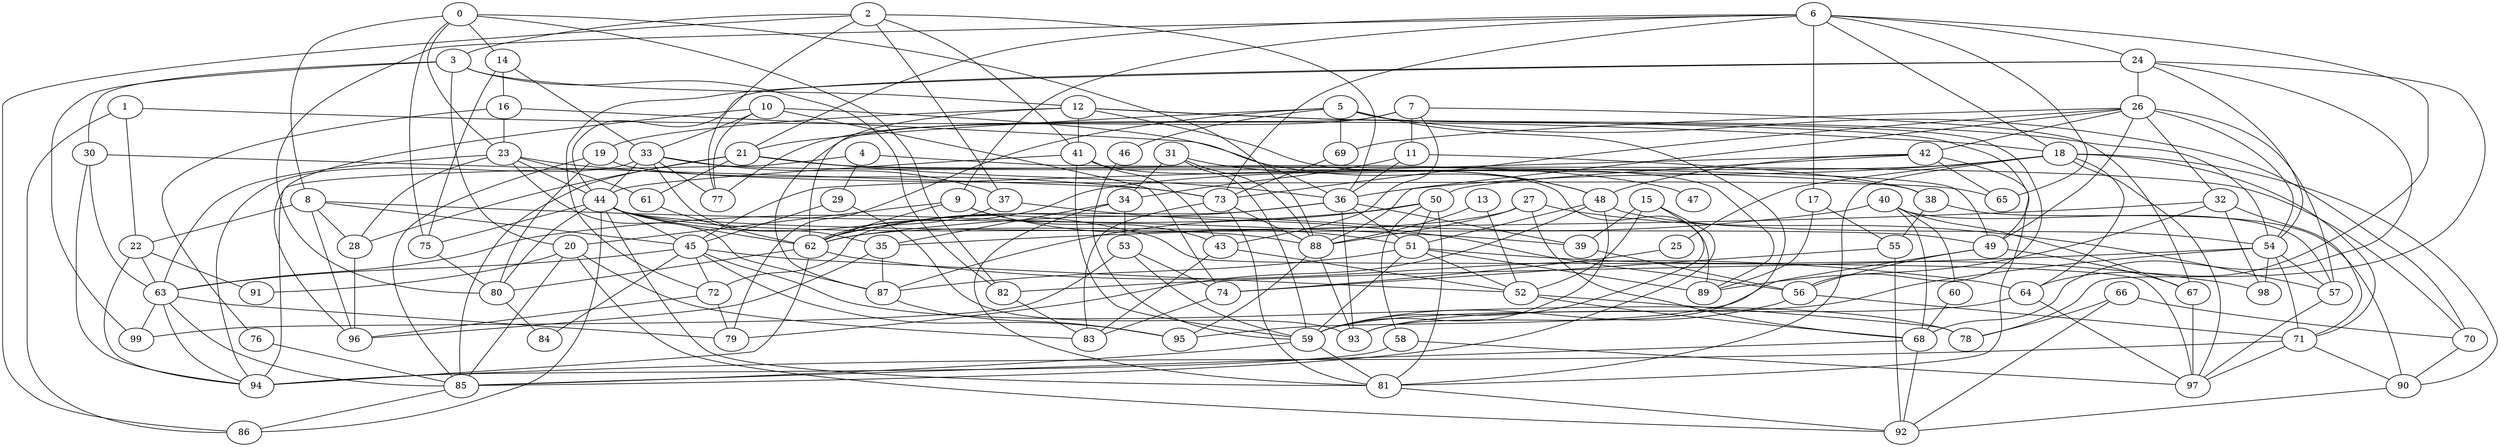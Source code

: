 strict graph "gnp_random_graph(100,0.06)" {
0;
1;
2;
3;
4;
5;
6;
7;
8;
9;
10;
11;
12;
13;
14;
15;
16;
17;
18;
19;
20;
21;
22;
23;
24;
25;
26;
27;
28;
29;
30;
31;
32;
33;
34;
35;
36;
37;
38;
39;
40;
41;
42;
43;
44;
45;
46;
47;
48;
49;
50;
51;
52;
53;
54;
55;
56;
57;
58;
59;
60;
61;
62;
63;
64;
65;
66;
67;
68;
69;
70;
71;
72;
73;
74;
75;
76;
77;
78;
79;
80;
81;
82;
83;
84;
85;
86;
87;
88;
89;
90;
91;
92;
93;
94;
95;
96;
97;
98;
99;
0 -- 8  [is_available=True, prob="0.489349077233"];
0 -- 75  [is_available=True, prob="0.391347005191"];
0 -- 14  [is_available=True, prob="0.890707647599"];
0 -- 82  [is_available=True, prob="1.0"];
0 -- 23  [is_available=True, prob="0.0385971316568"];
0 -- 88  [is_available=True, prob="0.79735008029"];
1 -- 18  [is_available=True, prob="1.0"];
1 -- 86  [is_available=True, prob="0.985055686357"];
1 -- 22  [is_available=True, prob="0.968380579702"];
2 -- 3  [is_available=True, prob="0.881608851637"];
2 -- 36  [is_available=True, prob="0.891990817246"];
2 -- 37  [is_available=True, prob="0.929044315944"];
2 -- 41  [is_available=True, prob="1.0"];
2 -- 77  [is_available=True, prob="1.0"];
2 -- 86  [is_available=True, prob="0.199816107988"];
3 -- 99  [is_available=True, prob="1.0"];
3 -- 12  [is_available=True, prob="1.0"];
3 -- 82  [is_available=True, prob="0.21190605066"];
3 -- 20  [is_available=True, prob="1.0"];
3 -- 30  [is_available=True, prob="0.42549435291"];
4 -- 49  [is_available=True, prob="0.881871755992"];
4 -- 29  [is_available=True, prob="0.615307798597"];
4 -- 94  [is_available=True, prob="1.0"];
5 -- 69  [is_available=True, prob="0.771763967431"];
5 -- 70  [is_available=True, prob="1.0"];
5 -- 46  [is_available=True, prob="0.173301006772"];
5 -- 79  [is_available=True, prob="1.0"];
5 -- 21  [is_available=True, prob="0.933983261342"];
5 -- 56  [is_available=True, prob="0.954227155326"];
5 -- 93  [is_available=True, prob="1.0"];
6 -- 64  [is_available=True, prob="0.258011287478"];
6 -- 65  [is_available=True, prob="0.318782674674"];
6 -- 9  [is_available=True, prob="0.779452293087"];
6 -- 80  [is_available=True, prob="0.142113651592"];
6 -- 17  [is_available=True, prob="1.0"];
6 -- 18  [is_available=True, prob="0.0181102124136"];
6 -- 21  [is_available=True, prob="1.0"];
6 -- 73  [is_available=True, prob="0.778313005318"];
6 -- 24  [is_available=True, prob="0.18695079591"];
7 -- 43  [is_available=True, prob="0.615520379323"];
7 -- 67  [is_available=True, prob="0.363447364102"];
7 -- 11  [is_available=True, prob="1.0"];
7 -- 77  [is_available=True, prob="1.0"];
7 -- 87  [is_available=True, prob="0.165466544263"];
8 -- 96  [is_available=True, prob="0.700303410688"];
8 -- 39  [is_available=True, prob="1.0"];
8 -- 45  [is_available=True, prob="1.0"];
8 -- 22  [is_available=True, prob="0.430013730338"];
8 -- 28  [is_available=True, prob="0.556467165248"];
9 -- 51  [is_available=True, prob="0.663605247785"];
9 -- 43  [is_available=True, prob="0.724963398225"];
9 -- 20  [is_available=True, prob="1.0"];
9 -- 62  [is_available=True, prob="0.0274350756082"];
10 -- 96  [is_available=True, prob="0.238742392863"];
10 -- 33  [is_available=True, prob="0.408856361866"];
10 -- 74  [is_available=True, prob="0.490617577239"];
10 -- 36  [is_available=True, prob="1.0"];
10 -- 77  [is_available=True, prob="0.98088337351"];
11 -- 34  [is_available=True, prob="0.11994684974"];
11 -- 36  [is_available=True, prob="0.41831168121"];
11 -- 38  [is_available=True, prob="0.204391361748"];
12 -- 41  [is_available=True, prob="0.542326575711"];
12 -- 49  [is_available=True, prob="0.12370384005"];
12 -- 19  [is_available=True, prob="0.476568323409"];
12 -- 54  [is_available=True, prob="1.0"];
12 -- 89  [is_available=True, prob="0.520052054545"];
12 -- 62  [is_available=True, prob="1.0"];
13 -- 88  [is_available=True, prob="0.933185114898"];
13 -- 52  [is_available=True, prob="0.818987511913"];
14 -- 16  [is_available=True, prob="0.993641174867"];
14 -- 75  [is_available=True, prob="0.77627260036"];
14 -- 33  [is_available=True, prob="1.0"];
15 -- 59  [is_available=True, prob="0.0372982384491"];
15 -- 52  [is_available=True, prob="0.868843346415"];
15 -- 85  [is_available=True, prob="0.606132837176"];
15 -- 39  [is_available=True, prob="1.0"];
16 -- 48  [is_available=True, prob="0.607575692481"];
16 -- 76  [is_available=True, prob="1.0"];
16 -- 23  [is_available=True, prob="0.481178785557"];
17 -- 89  [is_available=True, prob="1.0"];
17 -- 55  [is_available=True, prob="0.171190886089"];
18 -- 64  [is_available=True, prob="0.23944876167"];
18 -- 36  [is_available=True, prob="0.680279986978"];
18 -- 71  [is_available=True, prob="0.166497733429"];
18 -- 81  [is_available=True, prob="0.91150508094"];
18 -- 97  [is_available=True, prob="1.0"];
18 -- 25  [is_available=True, prob="0.292673635678"];
18 -- 90  [is_available=True, prob="0.817341147921"];
18 -- 62  [is_available=True, prob="0.0128246131944"];
19 -- 80  [is_available=True, prob="0.515347133615"];
19 -- 65  [is_available=True, prob="1.0"];
19 -- 85  [is_available=True, prob="0.396493780106"];
20 -- 83  [is_available=True, prob="1.0"];
20 -- 85  [is_available=True, prob="1.0"];
20 -- 91  [is_available=True, prob="1.0"];
20 -- 92  [is_available=True, prob="0.120649022966"];
21 -- 36  [is_available=True, prob="0.575918808737"];
21 -- 70  [is_available=True, prob="0.804533595556"];
21 -- 47  [is_available=True, prob="0.581165989886"];
21 -- 85  [is_available=True, prob="0.603751035766"];
21 -- 28  [is_available=True, prob="1.0"];
21 -- 61  [is_available=True, prob="1.0"];
22 -- 91  [is_available=True, prob="0.633852850378"];
22 -- 94  [is_available=True, prob="1.0"];
22 -- 63  [is_available=True, prob="0.54812977331"];
23 -- 73  [is_available=True, prob="0.451759048487"];
23 -- 44  [is_available=True, prob="1.0"];
23 -- 87  [is_available=True, prob="1.0"];
23 -- 28  [is_available=True, prob="0.365529471453"];
23 -- 61  [is_available=True, prob="1.0"];
23 -- 63  [is_available=True, prob="0.789804692409"];
24 -- 68  [is_available=True, prob="1.0"];
24 -- 72  [is_available=True, prob="0.718299070686"];
24 -- 44  [is_available=True, prob="0.60456160157"];
24 -- 78  [is_available=True, prob="0.482771443612"];
24 -- 54  [is_available=True, prob="0.828236132469"];
24 -- 26  [is_available=True, prob="0.257594752672"];
25 -- 74  [is_available=True, prob="0.695503033092"];
26 -- 32  [is_available=True, prob="0.563011706925"];
26 -- 69  [is_available=True, prob="0.907123297978"];
26 -- 73  [is_available=True, prob="0.823257828726"];
26 -- 42  [is_available=True, prob="0.600665841864"];
26 -- 49  [is_available=True, prob="1.0"];
26 -- 54  [is_available=True, prob="0.935298933494"];
26 -- 57  [is_available=True, prob="0.837071987911"];
26 -- 88  [is_available=True, prob="1.0"];
27 -- 88  [is_available=True, prob="0.72372981015"];
27 -- 57  [is_available=True, prob="0.34951259163"];
27 -- 68  [is_available=True, prob="0.0494345026263"];
27 -- 62  [is_available=True, prob="0.674163415416"];
28 -- 96  [is_available=True, prob="0.811854949512"];
29 -- 45  [is_available=True, prob="0.261836013458"];
29 -- 93  [is_available=True, prob="0.411995981604"];
30 -- 73  [is_available=True, prob="1.0"];
30 -- 94  [is_available=True, prob="0.442826760774"];
30 -- 63  [is_available=True, prob="1.0"];
31 -- 48  [is_available=True, prob="0.841328829204"];
31 -- 88  [is_available=True, prob="0.560886837354"];
31 -- 34  [is_available=True, prob="0.734781627018"];
31 -- 59  [is_available=True, prob="0.505195749861"];
32 -- 89  [is_available=True, prob="0.98993419298"];
32 -- 35  [is_available=True, prob="1.0"];
32 -- 98  [is_available=True, prob="0.85427692551"];
32 -- 71  [is_available=True, prob="0.60659778922"];
33 -- 35  [is_available=True, prob="0.936288332815"];
33 -- 37  [is_available=True, prob="0.737107509924"];
33 -- 38  [is_available=True, prob="0.624400230986"];
33 -- 44  [is_available=True, prob="1.0"];
33 -- 77  [is_available=True, prob="0.247410569359"];
33 -- 94  [is_available=True, prob="1.0"];
34 -- 35  [is_available=True, prob="0.117335311214"];
34 -- 53  [is_available=True, prob="0.057870440677"];
34 -- 81  [is_available=True, prob="1.0"];
35 -- 96  [is_available=True, prob="0.770879529972"];
35 -- 87  [is_available=True, prob="1.0"];
36 -- 39  [is_available=True, prob="0.32911254671"];
36 -- 72  [is_available=True, prob="0.693197743911"];
36 -- 51  [is_available=True, prob="0.373057555231"];
36 -- 93  [is_available=True, prob="0.20178088477"];
36 -- 62  [is_available=True, prob="0.208299405357"];
37 -- 56  [is_available=True, prob="1.0"];
37 -- 62  [is_available=True, prob="0.157530404715"];
38 -- 90  [is_available=True, prob="0.594227411304"];
38 -- 55  [is_available=True, prob="0.151744696948"];
39 -- 56  [is_available=True, prob="1.0"];
40 -- 68  [is_available=True, prob="0.43568116111"];
40 -- 57  [is_available=True, prob="0.0269159266157"];
40 -- 67  [is_available=True, prob="0.445773507151"];
40 -- 60  [is_available=True, prob="0.659212581999"];
40 -- 62  [is_available=True, prob="0.821510558576"];
41 -- 43  [is_available=True, prob="0.42279458509"];
41 -- 44  [is_available=True, prob="0.425428692676"];
41 -- 89  [is_available=True, prob="0.701769901945"];
41 -- 59  [is_available=True, prob="1.0"];
42 -- 65  [is_available=True, prob="0.318881317913"];
42 -- 45  [is_available=True, prob="0.165957479884"];
42 -- 48  [is_available=True, prob="1.0"];
42 -- 81  [is_available=True, prob="0.627687365377"];
42 -- 50  [is_available=True, prob="0.84216471048"];
43 -- 83  [is_available=True, prob="0.747319947276"];
43 -- 52  [is_available=True, prob="1.0"];
44 -- 97  [is_available=True, prob="0.764078181994"];
44 -- 81  [is_available=True, prob="1.0"];
44 -- 75  [is_available=True, prob="0.94909379997"];
44 -- 45  [is_available=True, prob="1.0"];
44 -- 80  [is_available=True, prob="1.0"];
44 -- 49  [is_available=True, prob="0.0417623756842"];
44 -- 86  [is_available=True, prob="0.502617859278"];
44 -- 88  [is_available=True, prob="0.360104550798"];
44 -- 62  [is_available=True, prob="1.0"];
45 -- 78  [is_available=True, prob="0.279760113983"];
45 -- 72  [is_available=True, prob="0.456488273995"];
45 -- 52  [is_available=True, prob="0.0961408984531"];
45 -- 84  [is_available=True, prob="1.0"];
45 -- 95  [is_available=True, prob="0.282236120718"];
45 -- 63  [is_available=True, prob="1.0"];
46 -- 59  [is_available=True, prob="0.678046032613"];
48 -- 79  [is_available=True, prob="1.0"];
48 -- 51  [is_available=True, prob="1.0"];
48 -- 54  [is_available=True, prob="0.469320707654"];
48 -- 59  [is_available=True, prob="0.854895888066"];
49 -- 67  [is_available=True, prob="0.853986061586"];
49 -- 56  [is_available=True, prob="0.732833780183"];
49 -- 95  [is_available=True, prob="0.704652361946"];
50 -- 81  [is_available=True, prob="0.88010923235"];
50 -- 51  [is_available=True, prob="0.591421222613"];
50 -- 87  [is_available=True, prob="0.560943537654"];
50 -- 58  [is_available=True, prob="0.871360227767"];
50 -- 63  [is_available=True, prob="0.627284794888"];
51 -- 98  [is_available=True, prob="1.0"];
51 -- 52  [is_available=True, prob="0.399607785614"];
51 -- 87  [is_available=True, prob="0.839757440835"];
51 -- 89  [is_available=True, prob="0.586310262281"];
51 -- 59  [is_available=True, prob="0.44353000891"];
52 -- 68  [is_available=True, prob="0.445933607721"];
52 -- 78  [is_available=True, prob="0.725931969403"];
53 -- 99  [is_available=True, prob="0.326702346346"];
53 -- 59  [is_available=True, prob="0.991086988075"];
53 -- 74  [is_available=True, prob="1.0"];
54 -- 98  [is_available=True, prob="0.0412431199757"];
54 -- 71  [is_available=True, prob="0.746127573001"];
54 -- 82  [is_available=True, prob="0.123092266401"];
54 -- 57  [is_available=True, prob="0.510159330777"];
54 -- 59  [is_available=True, prob="1.0"];
55 -- 74  [is_available=True, prob="0.457899976432"];
55 -- 92  [is_available=True, prob="0.647353555778"];
56 -- 71  [is_available=True, prob="0.874373003531"];
56 -- 59  [is_available=True, prob="0.938584639255"];
57 -- 97  [is_available=True, prob="1.0"];
58 -- 97  [is_available=True, prob="0.950444625374"];
58 -- 94  [is_available=True, prob="1.0"];
59 -- 81  [is_available=True, prob="0.848528192122"];
59 -- 85  [is_available=True, prob="0.0733882316365"];
60 -- 68  [is_available=True, prob="0.354857295242"];
61 -- 62  [is_available=True, prob="0.899652288194"];
62 -- 64  [is_available=True, prob="0.396400065171"];
62 -- 80  [is_available=True, prob="0.231749840063"];
62 -- 94  [is_available=True, prob="0.123886003754"];
63 -- 99  [is_available=True, prob="0.661567208856"];
63 -- 94  [is_available=True, prob="0.415721146708"];
63 -- 79  [is_available=True, prob="1.0"];
63 -- 85  [is_available=True, prob="0.171513969016"];
64 -- 97  [is_available=True, prob="1.0"];
64 -- 93  [is_available=True, prob="0.883466179624"];
66 -- 92  [is_available=True, prob="0.546316872126"];
66 -- 78  [is_available=True, prob="0.436489036095"];
66 -- 70  [is_available=True, prob="0.640926175498"];
67 -- 97  [is_available=True, prob="0.892488137138"];
68 -- 92  [is_available=True, prob="1.0"];
68 -- 85  [is_available=True, prob="0.698366487755"];
69 -- 73  [is_available=True, prob="0.138209057507"];
70 -- 90  [is_available=True, prob="0.379489659595"];
71 -- 97  [is_available=True, prob="0.578906301738"];
71 -- 90  [is_available=True, prob="0.957991268765"];
71 -- 94  [is_available=True, prob="0.430450540271"];
72 -- 96  [is_available=True, prob="0.560492219929"];
72 -- 79  [is_available=True, prob="0.912195879229"];
73 -- 81  [is_available=True, prob="0.886485688178"];
73 -- 83  [is_available=True, prob="0.914638523578"];
73 -- 88  [is_available=True, prob="1.0"];
74 -- 83  [is_available=True, prob="0.874523702673"];
75 -- 80  [is_available=True, prob="1.0"];
76 -- 85  [is_available=True, prob="0.211000438562"];
80 -- 84  [is_available=True, prob="0.423384424091"];
81 -- 92  [is_available=True, prob="0.100004099731"];
82 -- 83  [is_available=True, prob="0.565248015476"];
85 -- 86  [is_available=True, prob="0.373844487659"];
87 -- 95  [is_available=True, prob="1.0"];
88 -- 95  [is_available=True, prob="1.0"];
88 -- 93  [is_available=True, prob="0.844119239517"];
90 -- 92  [is_available=True, prob="1.0"];
}
